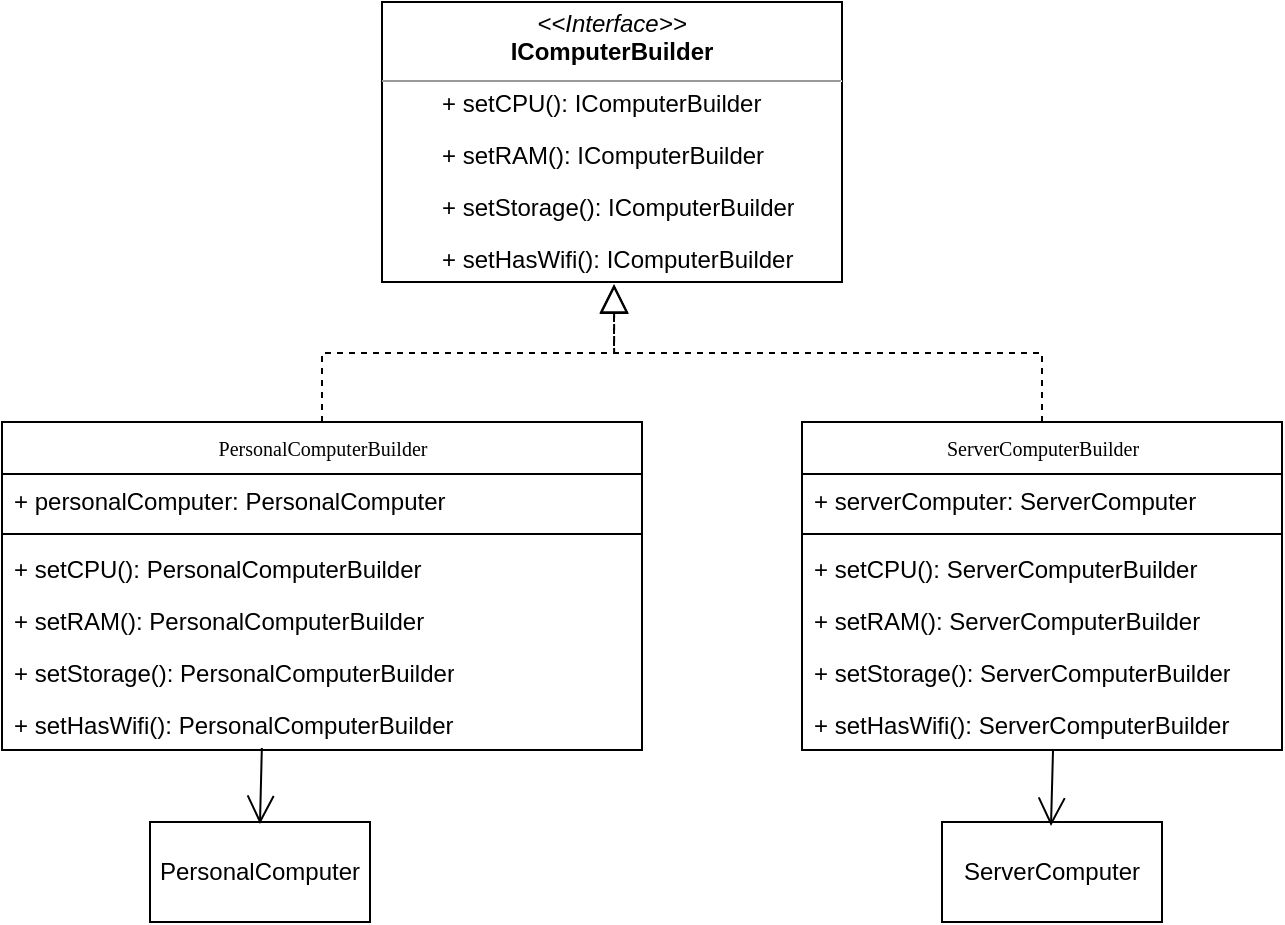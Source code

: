 <mxfile version="26.1.0">
  <diagram name="Page-1" id="c4acf3e9-155e-7222-9cf6-157b1a14988f">
    <mxGraphModel dx="1004" dy="623" grid="1" gridSize="10" guides="1" tooltips="1" connect="1" arrows="1" fold="1" page="1" pageScale="1" pageWidth="850" pageHeight="1100" background="none" math="0" shadow="0">
      <root>
        <mxCell id="0" />
        <mxCell id="1" parent="0" />
        <mxCell id="5d2195bd80daf111-1" value="PersonalComputerBuilder" style="swimlane;html=1;fontStyle=0;childLayout=stackLayout;horizontal=1;startSize=26;fillColor=none;horizontalStack=0;resizeParent=1;resizeLast=0;collapsible=1;marginBottom=0;swimlaneFillColor=#ffffff;rounded=0;shadow=0;comic=0;labelBackgroundColor=none;strokeWidth=1;fontFamily=Verdana;fontSize=10;align=center;" parent="1" vertex="1">
          <mxGeometry x="170" y="1010" width="320" height="164" as="geometry" />
        </mxCell>
        <mxCell id="5d2195bd80daf111-2" value="+ personalComputer: PersonalComputer" style="text;html=1;strokeColor=none;fillColor=none;align=left;verticalAlign=top;spacingLeft=4;spacingRight=4;whiteSpace=wrap;overflow=hidden;rotatable=0;points=[[0,0.5],[1,0.5]];portConstraint=eastwest;" parent="5d2195bd80daf111-1" vertex="1">
          <mxGeometry y="26" width="320" height="26" as="geometry" />
        </mxCell>
        <mxCell id="CWqKhx1uBj2cu5T1y3e2-7" value="" style="line;strokeWidth=1;fillColor=none;align=left;verticalAlign=middle;spacingTop=-1;spacingLeft=3;spacingRight=3;rotatable=0;labelPosition=right;points=[];portConstraint=eastwest;strokeColor=inherit;" vertex="1" parent="5d2195bd80daf111-1">
          <mxGeometry y="52" width="320" height="8" as="geometry" />
        </mxCell>
        <mxCell id="CWqKhx1uBj2cu5T1y3e2-16" value="+ setCPU(): PersonalComputerBuilder" style="text;strokeColor=none;fillColor=none;align=left;verticalAlign=top;spacingLeft=4;spacingRight=4;overflow=hidden;rotatable=0;points=[[0,0.5],[1,0.5]];portConstraint=eastwest;whiteSpace=wrap;html=1;" vertex="1" parent="5d2195bd80daf111-1">
          <mxGeometry y="60" width="320" height="26" as="geometry" />
        </mxCell>
        <mxCell id="CWqKhx1uBj2cu5T1y3e2-17" value="+ setRAM(): PersonalComputerBuilder" style="text;strokeColor=none;fillColor=none;align=left;verticalAlign=top;spacingLeft=4;spacingRight=4;overflow=hidden;rotatable=0;points=[[0,0.5],[1,0.5]];portConstraint=eastwest;whiteSpace=wrap;html=1;" vertex="1" parent="5d2195bd80daf111-1">
          <mxGeometry y="86" width="320" height="26" as="geometry" />
        </mxCell>
        <mxCell id="CWqKhx1uBj2cu5T1y3e2-24" value="+ setStorage(): PersonalComputerBuilder" style="text;strokeColor=none;fillColor=none;align=left;verticalAlign=top;spacingLeft=4;spacingRight=4;overflow=hidden;rotatable=0;points=[[0,0.5],[1,0.5]];portConstraint=eastwest;whiteSpace=wrap;html=1;" vertex="1" parent="5d2195bd80daf111-1">
          <mxGeometry y="112" width="320" height="26" as="geometry" />
        </mxCell>
        <mxCell id="CWqKhx1uBj2cu5T1y3e2-23" value="+ setHasWifi(): PersonalComputerBuilder" style="text;strokeColor=none;fillColor=none;align=left;verticalAlign=top;spacingLeft=4;spacingRight=4;overflow=hidden;rotatable=0;points=[[0,0.5],[1,0.5]];portConstraint=eastwest;whiteSpace=wrap;html=1;" vertex="1" parent="5d2195bd80daf111-1">
          <mxGeometry y="138" width="320" height="26" as="geometry" />
        </mxCell>
        <mxCell id="CWqKhx1uBj2cu5T1y3e2-29" value="" style="group" vertex="1" connectable="0" parent="1">
          <mxGeometry x="360" y="800" width="230" height="141" as="geometry" />
        </mxCell>
        <mxCell id="5d2195bd80daf111-9" value="&lt;p style=&quot;margin:0px;margin-top:4px;text-align:center;&quot;&gt;&lt;i&gt;&amp;lt;&amp;lt;Interface&amp;gt;&amp;gt;&lt;/i&gt;&lt;br&gt;&lt;b&gt;IComputerBuilder&lt;/b&gt;&lt;/p&gt;&lt;hr size=&quot;1&quot;&gt;&lt;p style=&quot;margin:0px;margin-left:4px;&quot;&gt;&lt;br&gt;&lt;/p&gt;" style="verticalAlign=top;align=left;overflow=fill;fontSize=12;fontFamily=Helvetica;html=1;rounded=0;shadow=0;comic=0;labelBackgroundColor=none;strokeWidth=1" parent="CWqKhx1uBj2cu5T1y3e2-29" vertex="1">
          <mxGeometry width="230" height="140" as="geometry" />
        </mxCell>
        <mxCell id="CWqKhx1uBj2cu5T1y3e2-34" value="+ setCPU(): IComputerBuilder" style="text;strokeColor=none;fillColor=none;align=left;verticalAlign=top;spacingLeft=4;spacingRight=4;overflow=hidden;rotatable=0;points=[[0,0.5],[1,0.5]];portConstraint=eastwest;whiteSpace=wrap;html=1;" vertex="1" parent="CWqKhx1uBj2cu5T1y3e2-29">
          <mxGeometry x="23.59" y="37" width="188.718" height="26" as="geometry" />
        </mxCell>
        <mxCell id="CWqKhx1uBj2cu5T1y3e2-35" value="+ setRAM(): IComputerBuilder" style="text;strokeColor=none;fillColor=none;align=left;verticalAlign=top;spacingLeft=4;spacingRight=4;overflow=hidden;rotatable=0;points=[[0,0.5],[1,0.5]];portConstraint=eastwest;whiteSpace=wrap;html=1;" vertex="1" parent="CWqKhx1uBj2cu5T1y3e2-29">
          <mxGeometry x="23.59" y="63" width="188.718" height="26" as="geometry" />
        </mxCell>
        <mxCell id="CWqKhx1uBj2cu5T1y3e2-36" value="+ setStorage(): IComputerBuilder" style="text;strokeColor=none;fillColor=none;align=left;verticalAlign=top;spacingLeft=4;spacingRight=4;overflow=hidden;rotatable=0;points=[[0,0.5],[1,0.5]];portConstraint=eastwest;whiteSpace=wrap;html=1;" vertex="1" parent="CWqKhx1uBj2cu5T1y3e2-29">
          <mxGeometry x="23.59" y="89" width="188.718" height="26" as="geometry" />
        </mxCell>
        <mxCell id="CWqKhx1uBj2cu5T1y3e2-37" value="+ setHasWifi(): IComputerBuilder" style="text;strokeColor=none;fillColor=none;align=left;verticalAlign=top;spacingLeft=4;spacingRight=4;overflow=hidden;rotatable=0;points=[[0,0.5],[1,0.5]];portConstraint=eastwest;whiteSpace=wrap;html=1;" vertex="1" parent="CWqKhx1uBj2cu5T1y3e2-29">
          <mxGeometry x="23.59" y="115" width="188.718" height="26" as="geometry" />
        </mxCell>
        <mxCell id="CWqKhx1uBj2cu5T1y3e2-39" value="ServerComputerBuilder" style="swimlane;html=1;fontStyle=0;childLayout=stackLayout;horizontal=1;startSize=26;fillColor=none;horizontalStack=0;resizeParent=1;resizeLast=0;collapsible=1;marginBottom=0;swimlaneFillColor=#ffffff;rounded=0;shadow=0;comic=0;labelBackgroundColor=none;strokeWidth=1;fontFamily=Verdana;fontSize=10;align=center;" vertex="1" parent="1">
          <mxGeometry x="570" y="1010" width="240" height="164" as="geometry" />
        </mxCell>
        <mxCell id="CWqKhx1uBj2cu5T1y3e2-40" value="+ serverComputer: ServerComputer" style="text;html=1;strokeColor=none;fillColor=none;align=left;verticalAlign=top;spacingLeft=4;spacingRight=4;whiteSpace=wrap;overflow=hidden;rotatable=0;points=[[0,0.5],[1,0.5]];portConstraint=eastwest;" vertex="1" parent="CWqKhx1uBj2cu5T1y3e2-39">
          <mxGeometry y="26" width="240" height="26" as="geometry" />
        </mxCell>
        <mxCell id="CWqKhx1uBj2cu5T1y3e2-41" value="" style="line;strokeWidth=1;fillColor=none;align=left;verticalAlign=middle;spacingTop=-1;spacingLeft=3;spacingRight=3;rotatable=0;labelPosition=right;points=[];portConstraint=eastwest;strokeColor=inherit;" vertex="1" parent="CWqKhx1uBj2cu5T1y3e2-39">
          <mxGeometry y="52" width="240" height="8" as="geometry" />
        </mxCell>
        <mxCell id="CWqKhx1uBj2cu5T1y3e2-42" value="+ setCPU(): ServerComputerBuilder" style="text;strokeColor=none;fillColor=none;align=left;verticalAlign=top;spacingLeft=4;spacingRight=4;overflow=hidden;rotatable=0;points=[[0,0.5],[1,0.5]];portConstraint=eastwest;whiteSpace=wrap;html=1;" vertex="1" parent="CWqKhx1uBj2cu5T1y3e2-39">
          <mxGeometry y="60" width="240" height="26" as="geometry" />
        </mxCell>
        <mxCell id="CWqKhx1uBj2cu5T1y3e2-43" value="+ setRAM(): ServerComputerBuilder" style="text;strokeColor=none;fillColor=none;align=left;verticalAlign=top;spacingLeft=4;spacingRight=4;overflow=hidden;rotatable=0;points=[[0,0.5],[1,0.5]];portConstraint=eastwest;whiteSpace=wrap;html=1;" vertex="1" parent="CWqKhx1uBj2cu5T1y3e2-39">
          <mxGeometry y="86" width="240" height="26" as="geometry" />
        </mxCell>
        <mxCell id="CWqKhx1uBj2cu5T1y3e2-44" value="+ setStorage(): ServerComputerBuilder" style="text;strokeColor=none;fillColor=none;align=left;verticalAlign=top;spacingLeft=4;spacingRight=4;overflow=hidden;rotatable=0;points=[[0,0.5],[1,0.5]];portConstraint=eastwest;whiteSpace=wrap;html=1;" vertex="1" parent="CWqKhx1uBj2cu5T1y3e2-39">
          <mxGeometry y="112" width="240" height="26" as="geometry" />
        </mxCell>
        <mxCell id="CWqKhx1uBj2cu5T1y3e2-45" value="+ setHasWifi(): ServerComputerBuilder" style="text;strokeColor=none;fillColor=none;align=left;verticalAlign=top;spacingLeft=4;spacingRight=4;overflow=hidden;rotatable=0;points=[[0,0.5],[1,0.5]];portConstraint=eastwest;whiteSpace=wrap;html=1;" vertex="1" parent="CWqKhx1uBj2cu5T1y3e2-39">
          <mxGeometry y="138" width="240" height="26" as="geometry" />
        </mxCell>
        <mxCell id="CWqKhx1uBj2cu5T1y3e2-48" value="" style="endArrow=block;dashed=1;endFill=0;endSize=12;html=1;rounded=0;entryX=0.49;entryY=1.015;entryDx=0;entryDy=0;entryPerimeter=0;exitX=0.5;exitY=0;exitDx=0;exitDy=0;edgeStyle=elbowEdgeStyle;elbow=vertical;" edge="1" parent="1" source="5d2195bd80daf111-1" target="CWqKhx1uBj2cu5T1y3e2-37">
          <mxGeometry width="160" relative="1" as="geometry">
            <mxPoint x="390" y="980" as="sourcePoint" />
            <mxPoint x="550" y="980" as="targetPoint" />
          </mxGeometry>
        </mxCell>
        <mxCell id="CWqKhx1uBj2cu5T1y3e2-50" value="" style="endArrow=block;dashed=1;endFill=0;endSize=12;html=1;rounded=0;exitX=0.5;exitY=0;exitDx=0;exitDy=0;edgeStyle=elbowEdgeStyle;elbow=vertical;entryX=0.495;entryY=1;entryDx=0;entryDy=0;entryPerimeter=0;" edge="1" parent="1" source="CWqKhx1uBj2cu5T1y3e2-39">
          <mxGeometry width="160" relative="1" as="geometry">
            <mxPoint x="719" y="1010" as="sourcePoint" />
            <mxPoint x="476.005" y="941" as="targetPoint" />
          </mxGeometry>
        </mxCell>
        <mxCell id="CWqKhx1uBj2cu5T1y3e2-51" value="PersonalComputer" style="html=1;whiteSpace=wrap;" vertex="1" parent="1">
          <mxGeometry x="244" y="1210" width="110" height="50" as="geometry" />
        </mxCell>
        <mxCell id="CWqKhx1uBj2cu5T1y3e2-52" value="ServerComputer" style="html=1;whiteSpace=wrap;" vertex="1" parent="1">
          <mxGeometry x="640" y="1210" width="110" height="50" as="geometry" />
        </mxCell>
        <mxCell id="CWqKhx1uBj2cu5T1y3e2-53" value="" style="endArrow=open;endFill=1;endSize=12;html=1;rounded=0;exitX=0.406;exitY=0.962;exitDx=0;exitDy=0;exitPerimeter=0;" edge="1" parent="1" source="CWqKhx1uBj2cu5T1y3e2-23">
          <mxGeometry width="160" relative="1" as="geometry">
            <mxPoint x="299" y="1180" as="sourcePoint" />
            <mxPoint x="298.984" y="1211" as="targetPoint" />
          </mxGeometry>
        </mxCell>
        <mxCell id="CWqKhx1uBj2cu5T1y3e2-54" value="" style="endArrow=open;endFill=1;endSize=12;html=1;rounded=0;exitX=0.406;exitY=0.962;exitDx=0;exitDy=0;exitPerimeter=0;" edge="1" parent="1">
          <mxGeometry width="160" relative="1" as="geometry">
            <mxPoint x="695.51" y="1174" as="sourcePoint" />
            <mxPoint x="694.494" y="1212" as="targetPoint" />
          </mxGeometry>
        </mxCell>
      </root>
    </mxGraphModel>
  </diagram>
</mxfile>
